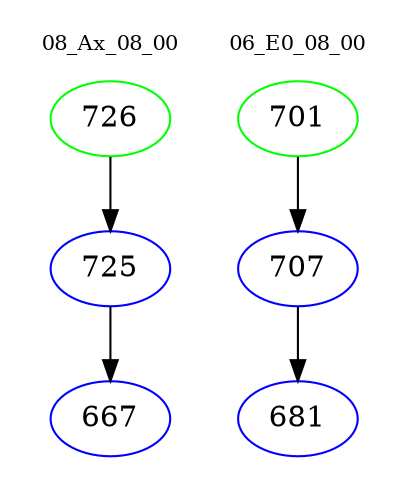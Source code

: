 digraph{
subgraph cluster_0 {
color = white
label = "08_Ax_08_00";
fontsize=10;
T0_726 [label="726", color="green"]
T0_726 -> T0_725 [color="black"]
T0_725 [label="725", color="blue"]
T0_725 -> T0_667 [color="black"]
T0_667 [label="667", color="blue"]
}
subgraph cluster_1 {
color = white
label = "06_E0_08_00";
fontsize=10;
T1_701 [label="701", color="green"]
T1_701 -> T1_707 [color="black"]
T1_707 [label="707", color="blue"]
T1_707 -> T1_681 [color="black"]
T1_681 [label="681", color="blue"]
}
}
